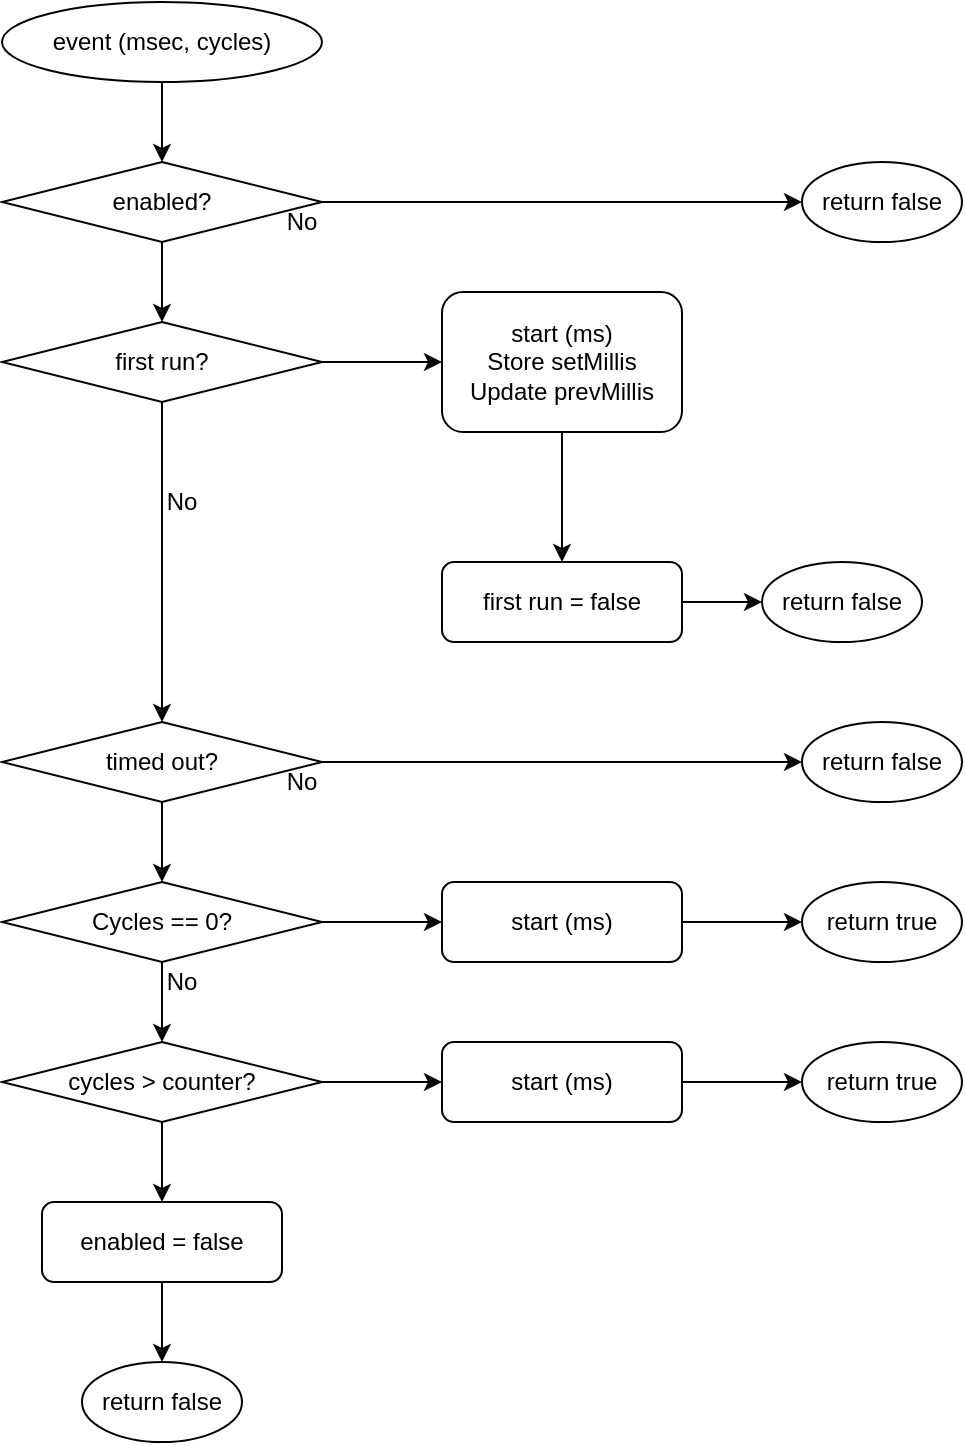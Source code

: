 <mxfile>
    <diagram id="q83BfCfD0OBS4VxLfLRn" name="Page-1">
        <mxGraphModel dx="475" dy="624" grid="1" gridSize="10" guides="1" tooltips="1" connect="1" arrows="1" fold="1" page="1" pageScale="1" pageWidth="827" pageHeight="1169" math="0" shadow="0">
            <root>
                <mxCell id="0"/>
                <mxCell id="1" parent="0"/>
                <mxCell id="9" value="" style="edgeStyle=none;html=1;" edge="1" parent="1" source="2" target="3">
                    <mxGeometry relative="1" as="geometry"/>
                </mxCell>
                <mxCell id="2" value="event (msec, cycles)" style="ellipse;whiteSpace=wrap;html=1;" vertex="1" parent="1">
                    <mxGeometry x="40" y="40" width="160" height="40" as="geometry"/>
                </mxCell>
                <mxCell id="10" value="" style="edgeStyle=none;html=1;" edge="1" parent="1" source="3" target="4">
                    <mxGeometry relative="1" as="geometry"/>
                </mxCell>
                <mxCell id="19" value="" style="edgeStyle=none;html=1;" edge="1" parent="1" source="3" target="18">
                    <mxGeometry relative="1" as="geometry"/>
                </mxCell>
                <mxCell id="3" value="enabled?" style="rhombus;whiteSpace=wrap;html=1;" vertex="1" parent="1">
                    <mxGeometry x="40" y="120" width="160" height="40" as="geometry"/>
                </mxCell>
                <mxCell id="11" value="" style="edgeStyle=none;html=1;" edge="1" parent="1" source="4" target="5">
                    <mxGeometry relative="1" as="geometry"/>
                </mxCell>
                <mxCell id="21" value="" style="edgeStyle=none;html=1;" edge="1" parent="1" source="4" target="20">
                    <mxGeometry relative="1" as="geometry"/>
                </mxCell>
                <mxCell id="4" value="first run?" style="rhombus;whiteSpace=wrap;html=1;" vertex="1" parent="1">
                    <mxGeometry x="40" y="200" width="160" height="40" as="geometry"/>
                </mxCell>
                <mxCell id="12" value="" style="edgeStyle=none;html=1;" edge="1" parent="1" source="5" target="6">
                    <mxGeometry relative="1" as="geometry"/>
                </mxCell>
                <mxCell id="27" value="" style="edgeStyle=none;html=1;" edge="1" parent="1" source="5" target="26">
                    <mxGeometry relative="1" as="geometry"/>
                </mxCell>
                <mxCell id="5" value="timed out?" style="rhombus;whiteSpace=wrap;html=1;" vertex="1" parent="1">
                    <mxGeometry x="40" y="400" width="160" height="40" as="geometry"/>
                </mxCell>
                <mxCell id="13" value="" style="edgeStyle=none;html=1;" edge="1" parent="1" source="6" target="7">
                    <mxGeometry relative="1" as="geometry"/>
                </mxCell>
                <mxCell id="30" value="" style="edgeStyle=none;html=1;" edge="1" parent="1" source="6" target="28">
                    <mxGeometry relative="1" as="geometry"/>
                </mxCell>
                <mxCell id="6" value="Cycles == 0?" style="rhombus;whiteSpace=wrap;html=1;" vertex="1" parent="1">
                    <mxGeometry x="40" y="480" width="160" height="40" as="geometry"/>
                </mxCell>
                <mxCell id="36" value="" style="edgeStyle=none;html=1;" edge="1" parent="1" source="7" target="34">
                    <mxGeometry relative="1" as="geometry"/>
                </mxCell>
                <mxCell id="38" value="" style="edgeStyle=none;html=1;" edge="1" parent="1" source="7" target="37">
                    <mxGeometry relative="1" as="geometry"/>
                </mxCell>
                <mxCell id="7" value="cycles &amp;gt; counter?" style="rhombus;whiteSpace=wrap;html=1;" vertex="1" parent="1">
                    <mxGeometry x="40" y="560" width="160" height="40" as="geometry"/>
                </mxCell>
                <mxCell id="14" value="No" style="text;html=1;strokeColor=none;fillColor=none;align=center;verticalAlign=middle;whiteSpace=wrap;rounded=0;" vertex="1" parent="1">
                    <mxGeometry x="170" y="140" width="40" height="20" as="geometry"/>
                </mxCell>
                <mxCell id="15" value="No" style="text;html=1;strokeColor=none;fillColor=none;align=center;verticalAlign=middle;whiteSpace=wrap;rounded=0;" vertex="1" parent="1">
                    <mxGeometry x="110" y="280" width="40" height="20" as="geometry"/>
                </mxCell>
                <mxCell id="16" value="No" style="text;html=1;strokeColor=none;fillColor=none;align=center;verticalAlign=middle;whiteSpace=wrap;rounded=0;" vertex="1" parent="1">
                    <mxGeometry x="170" y="420" width="40" height="20" as="geometry"/>
                </mxCell>
                <mxCell id="17" value="No" style="text;html=1;strokeColor=none;fillColor=none;align=center;verticalAlign=middle;whiteSpace=wrap;rounded=0;" vertex="1" parent="1">
                    <mxGeometry x="110" y="520" width="40" height="20" as="geometry"/>
                </mxCell>
                <mxCell id="18" value="return false" style="ellipse;whiteSpace=wrap;html=1;" vertex="1" parent="1">
                    <mxGeometry x="440" y="120" width="80" height="40" as="geometry"/>
                </mxCell>
                <mxCell id="24" value="" style="edgeStyle=none;html=1;" edge="1" parent="1" source="20" target="23">
                    <mxGeometry relative="1" as="geometry"/>
                </mxCell>
                <mxCell id="20" value="start (ms)&lt;br&gt;Store setMillis&lt;br&gt;Update prevMillis" style="rounded=1;whiteSpace=wrap;html=1;" vertex="1" parent="1">
                    <mxGeometry x="260" y="185" width="120" height="70" as="geometry"/>
                </mxCell>
                <mxCell id="42" value="" style="edgeStyle=none;html=1;" edge="1" parent="1" source="23" target="41">
                    <mxGeometry relative="1" as="geometry"/>
                </mxCell>
                <mxCell id="23" value="first run = false" style="rounded=1;whiteSpace=wrap;html=1;" vertex="1" parent="1">
                    <mxGeometry x="260" y="320" width="120" height="40" as="geometry"/>
                </mxCell>
                <mxCell id="26" value="return false" style="ellipse;whiteSpace=wrap;html=1;" vertex="1" parent="1">
                    <mxGeometry x="440" y="400" width="80" height="40" as="geometry"/>
                </mxCell>
                <mxCell id="32" value="" style="edgeStyle=none;html=1;" edge="1" parent="1" source="28" target="31">
                    <mxGeometry relative="1" as="geometry"/>
                </mxCell>
                <mxCell id="28" value="start (ms)" style="rounded=1;whiteSpace=wrap;html=1;" vertex="1" parent="1">
                    <mxGeometry x="260" y="480" width="120" height="40" as="geometry"/>
                </mxCell>
                <mxCell id="31" value="return true" style="ellipse;whiteSpace=wrap;html=1;" vertex="1" parent="1">
                    <mxGeometry x="440" y="480" width="80" height="40" as="geometry"/>
                </mxCell>
                <mxCell id="33" value="" style="edgeStyle=none;html=1;" edge="1" source="34" target="35" parent="1">
                    <mxGeometry relative="1" as="geometry"/>
                </mxCell>
                <mxCell id="34" value="start (ms)" style="rounded=1;whiteSpace=wrap;html=1;" vertex="1" parent="1">
                    <mxGeometry x="260" y="560" width="120" height="40" as="geometry"/>
                </mxCell>
                <mxCell id="35" value="return true" style="ellipse;whiteSpace=wrap;html=1;" vertex="1" parent="1">
                    <mxGeometry x="440" y="560" width="80" height="40" as="geometry"/>
                </mxCell>
                <mxCell id="40" value="" style="edgeStyle=none;html=1;" edge="1" parent="1" source="37" target="39">
                    <mxGeometry relative="1" as="geometry"/>
                </mxCell>
                <mxCell id="37" value="enabled = false" style="rounded=1;whiteSpace=wrap;html=1;" vertex="1" parent="1">
                    <mxGeometry x="60" y="640" width="120" height="40" as="geometry"/>
                </mxCell>
                <mxCell id="39" value="return false" style="ellipse;whiteSpace=wrap;html=1;" vertex="1" parent="1">
                    <mxGeometry x="80" y="720" width="80" height="40" as="geometry"/>
                </mxCell>
                <mxCell id="41" value="return false" style="ellipse;whiteSpace=wrap;html=1;" vertex="1" parent="1">
                    <mxGeometry x="420" y="320" width="80" height="40" as="geometry"/>
                </mxCell>
            </root>
        </mxGraphModel>
    </diagram>
</mxfile>